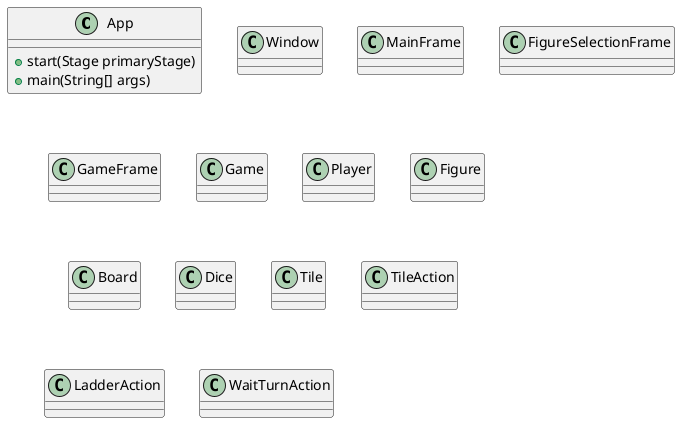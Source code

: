 @startuml

class App {
    +start(Stage primaryStage)
    +main(String[] args)
}

class Window {

}

class MainFrame {

}

class FigureSelectionFrame {

}

class GameFrame {

}

class Game {
    
}

class Player {

}

class Figure {

}

class Board {

}

class Dice {

}

class Tile {

}

class TileAction {

}

class LadderAction {

}

class WaitTurnAction {

}

@enduml
